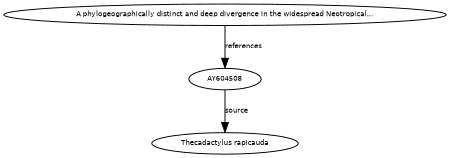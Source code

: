 digraph G {
size="3,3";
node [fontsize=7, fontname="Helvetica"];
edge [fontsize=7, fontname="Helvetica"];
node0 [label="AY604508", width=0.27433100247,height=0.27433100247];
node1 [label="A phylogeographically distinct and deep divergence in the widespread Neotropical...", width=0.27433100247,height=0.27433100247];
node2 [label="Thecadactylus rapicauda", width=0.27433100247,height=0.27433100247];
node1 -> node0 [label="references"];
node0 -> node2 [label="source"];
}

